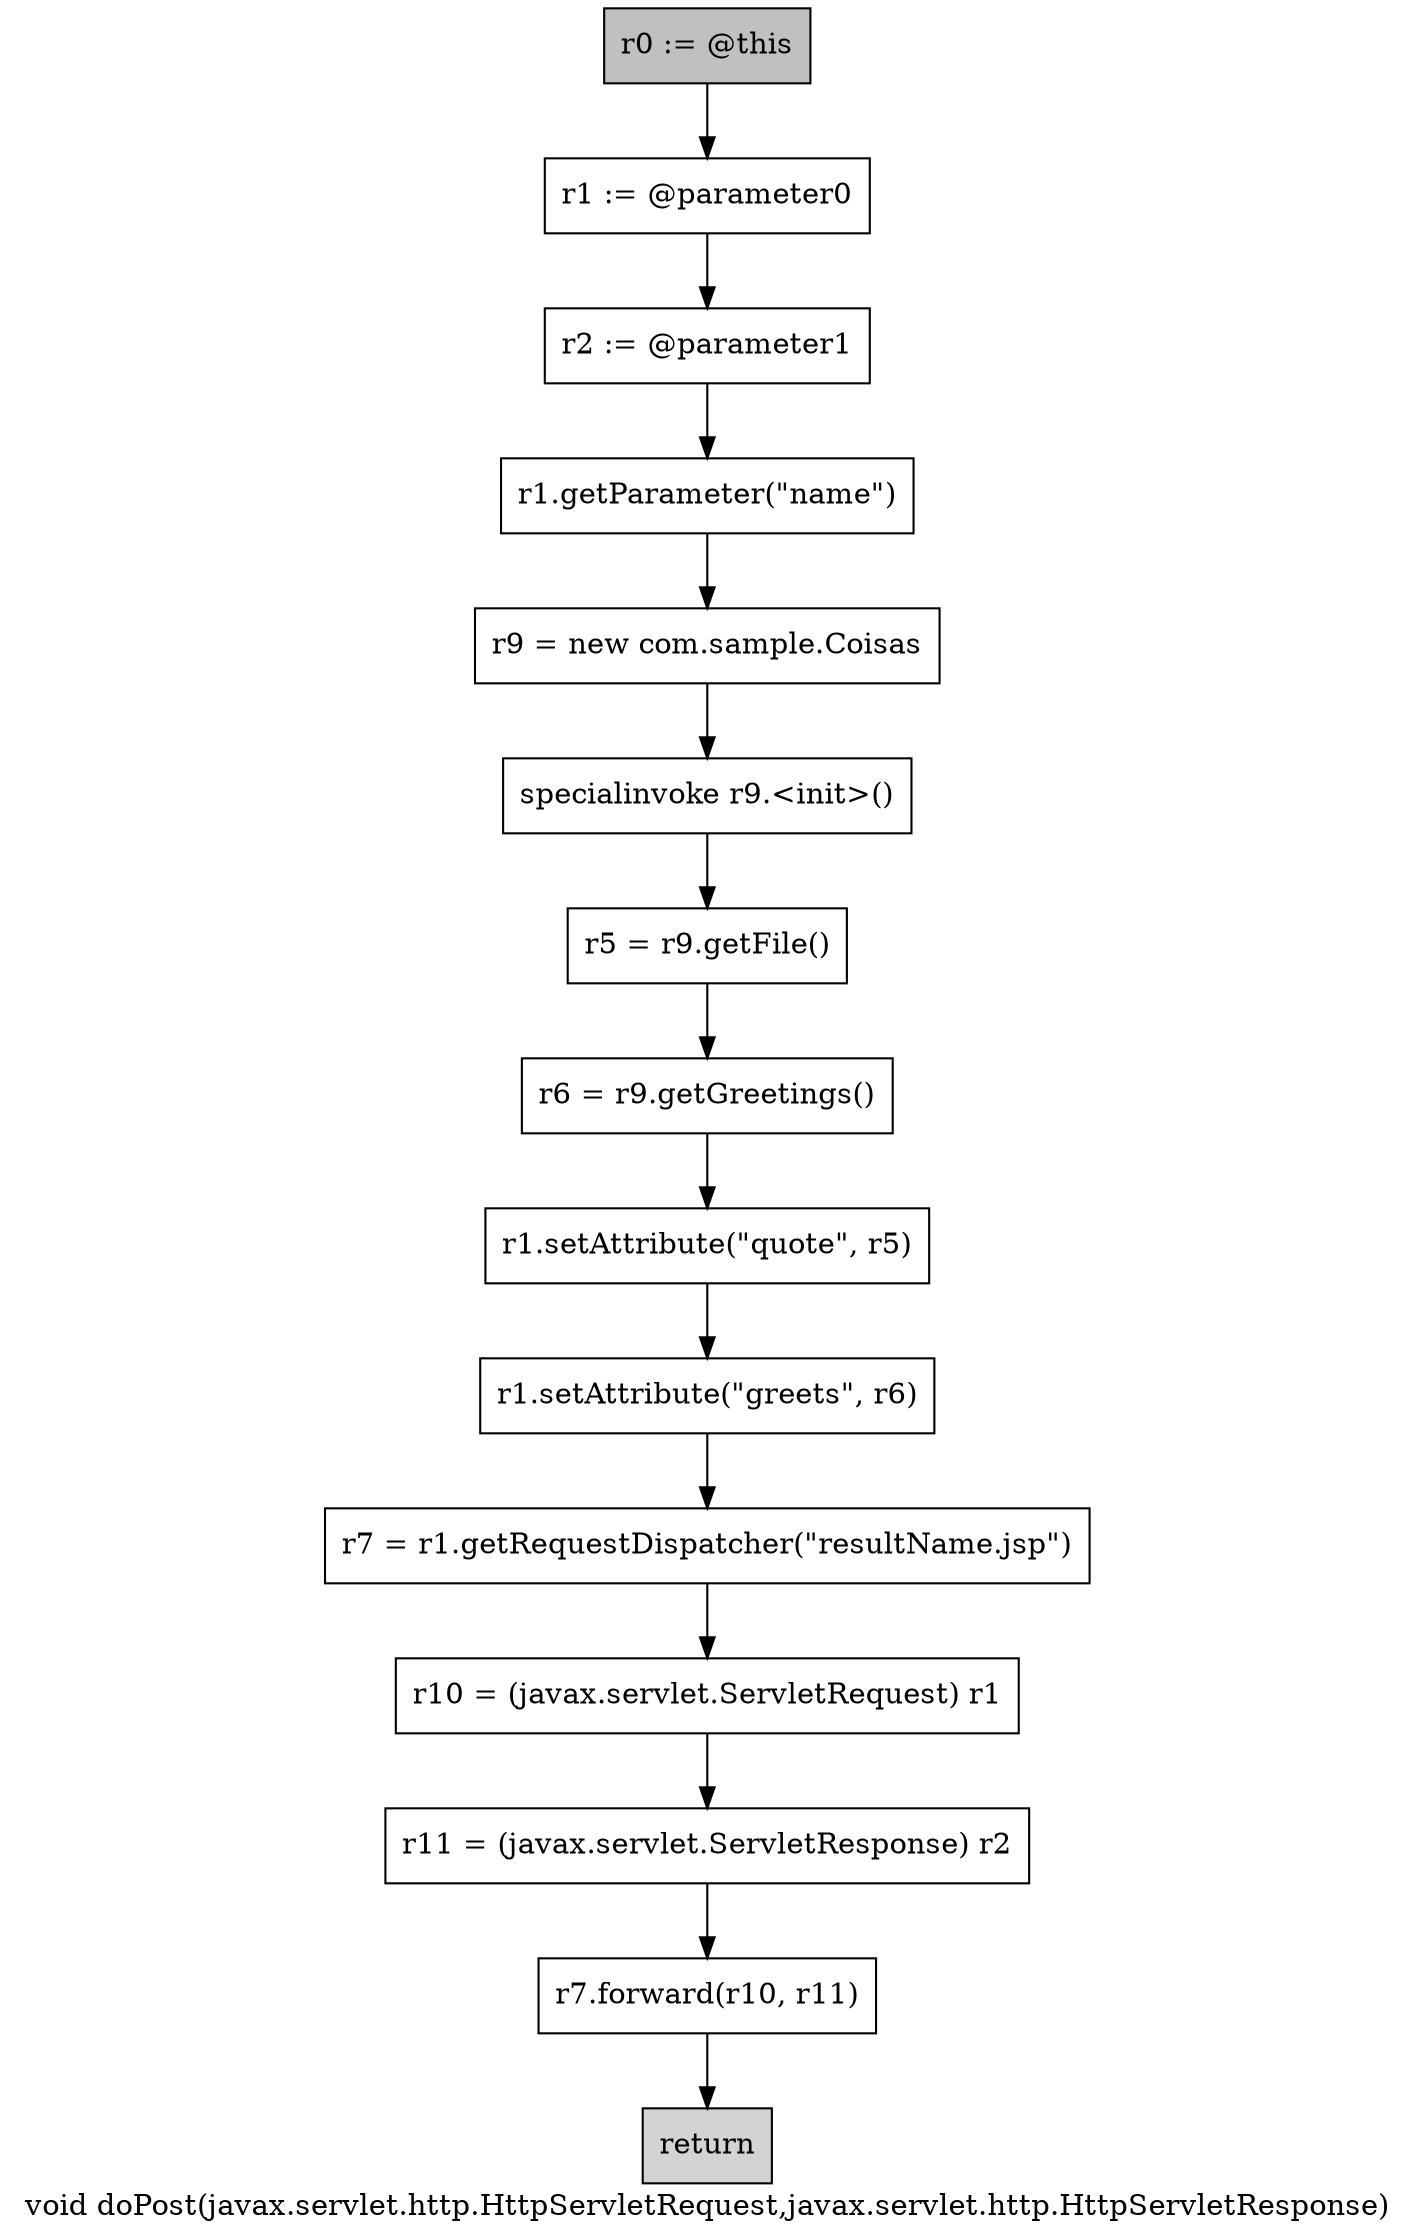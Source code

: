 digraph "void doPost(javax.servlet.http.HttpServletRequest,javax.servlet.http.HttpServletResponse)" {
    label="void doPost(javax.servlet.http.HttpServletRequest,javax.servlet.http.HttpServletResponse)";
    node [shape=box];
    "0" [style=filled,fillcolor=gray,label="r0 := @this",];
    "1" [label="r1 := @parameter0",];
    "0"->"1";
    "2" [label="r2 := @parameter1",];
    "1"->"2";
    "3" [label="r1.getParameter(\"name\")",];
    "2"->"3";
    "4" [label="r9 = new com.sample.Coisas",];
    "3"->"4";
    "5" [label="specialinvoke r9.<init>()",];
    "4"->"5";
    "6" [label="r5 = r9.getFile()",];
    "5"->"6";
    "7" [label="r6 = r9.getGreetings()",];
    "6"->"7";
    "8" [label="r1.setAttribute(\"quote\", r5)",];
    "7"->"8";
    "9" [label="r1.setAttribute(\"greets\", r6)",];
    "8"->"9";
    "10" [label="r7 = r1.getRequestDispatcher(\"resultName.jsp\")",];
    "9"->"10";
    "11" [label="r10 = (javax.servlet.ServletRequest) r1",];
    "10"->"11";
    "12" [label="r11 = (javax.servlet.ServletResponse) r2",];
    "11"->"12";
    "13" [label="r7.forward(r10, r11)",];
    "12"->"13";
    "14" [style=filled,fillcolor=lightgray,label="return",];
    "13"->"14";
}
